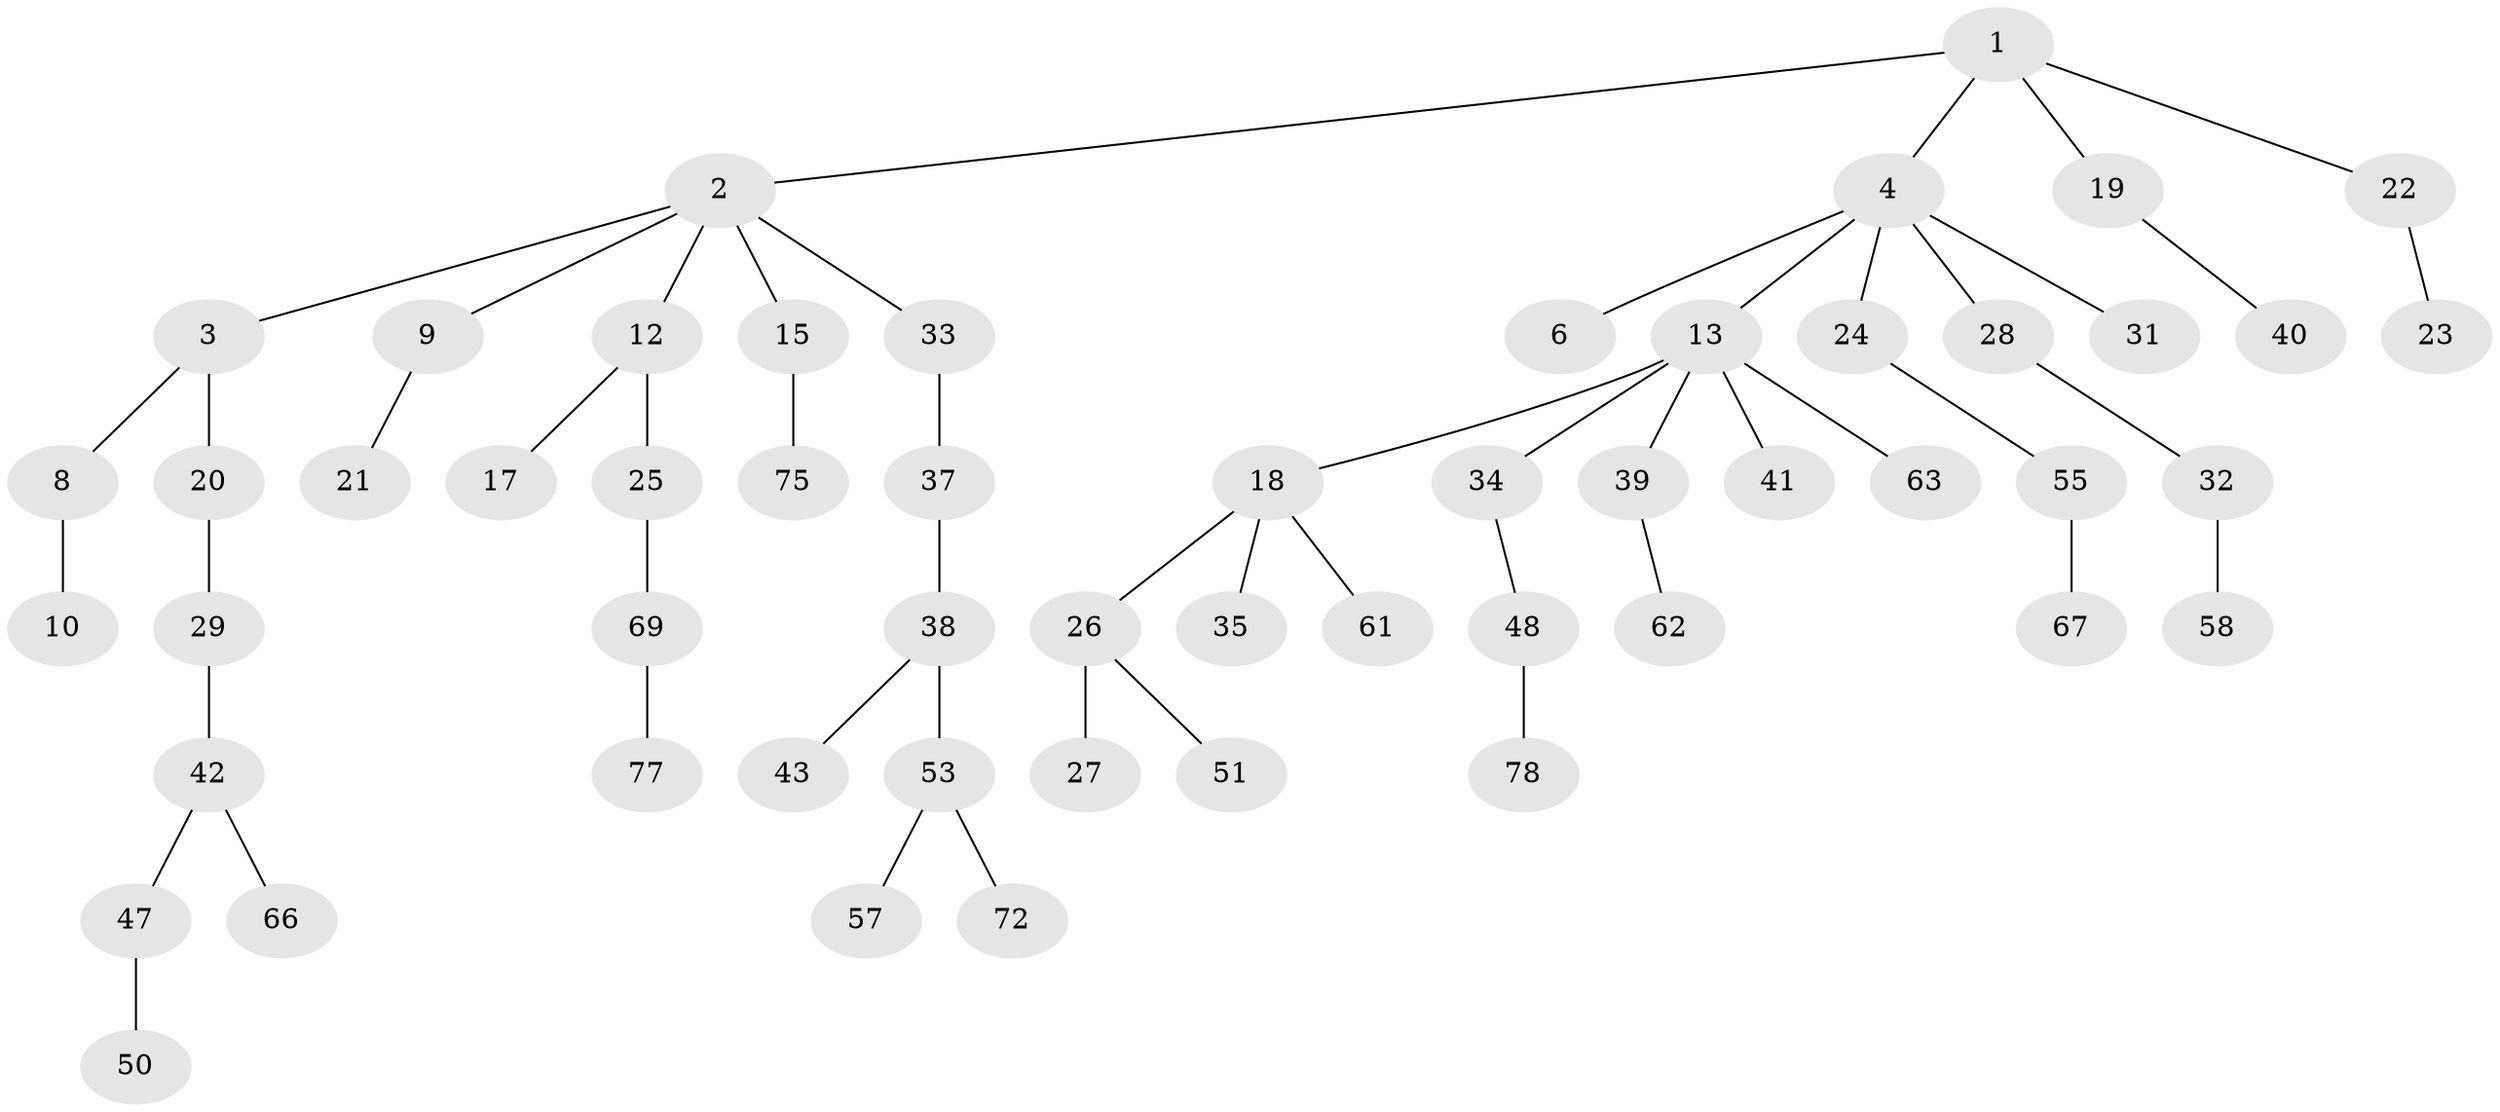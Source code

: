 // Generated by graph-tools (version 1.1) at 2025/52/02/27/25 19:52:10]
// undirected, 54 vertices, 53 edges
graph export_dot {
graph [start="1"]
  node [color=gray90,style=filled];
  1 [super="+11"];
  2 [super="+5"];
  3;
  4 [super="+52"];
  6 [super="+7"];
  8 [super="+60"];
  9;
  10;
  12 [super="+14"];
  13 [super="+16"];
  15 [super="+59"];
  17 [super="+64"];
  18 [super="+49"];
  19 [super="+36"];
  20;
  21;
  22 [super="+68"];
  23;
  24 [super="+54"];
  25;
  26 [super="+30"];
  27;
  28 [super="+70"];
  29;
  31;
  32 [super="+44"];
  33;
  34;
  35;
  37 [super="+45"];
  38;
  39;
  40;
  41;
  42 [super="+46"];
  43;
  47;
  48 [super="+76"];
  50 [super="+56"];
  51;
  53 [super="+65"];
  55;
  57;
  58 [super="+74"];
  61;
  62;
  63 [super="+71"];
  66;
  67;
  69 [super="+73"];
  72;
  75;
  77;
  78;
  1 -- 2;
  1 -- 4;
  1 -- 19;
  1 -- 22;
  2 -- 3;
  2 -- 33;
  2 -- 9;
  2 -- 12;
  2 -- 15;
  3 -- 8;
  3 -- 20;
  4 -- 6;
  4 -- 13;
  4 -- 24;
  4 -- 28;
  4 -- 31;
  8 -- 10;
  9 -- 21;
  12 -- 17;
  12 -- 25;
  13 -- 18;
  13 -- 34;
  13 -- 39;
  13 -- 41;
  13 -- 63;
  15 -- 75;
  18 -- 26;
  18 -- 35;
  18 -- 61;
  19 -- 40;
  20 -- 29;
  22 -- 23;
  24 -- 55;
  25 -- 69;
  26 -- 27;
  26 -- 51;
  28 -- 32;
  29 -- 42;
  32 -- 58;
  33 -- 37;
  34 -- 48;
  37 -- 38;
  38 -- 43;
  38 -- 53;
  39 -- 62;
  42 -- 47;
  42 -- 66;
  47 -- 50;
  48 -- 78;
  53 -- 57;
  53 -- 72;
  55 -- 67;
  69 -- 77;
}
